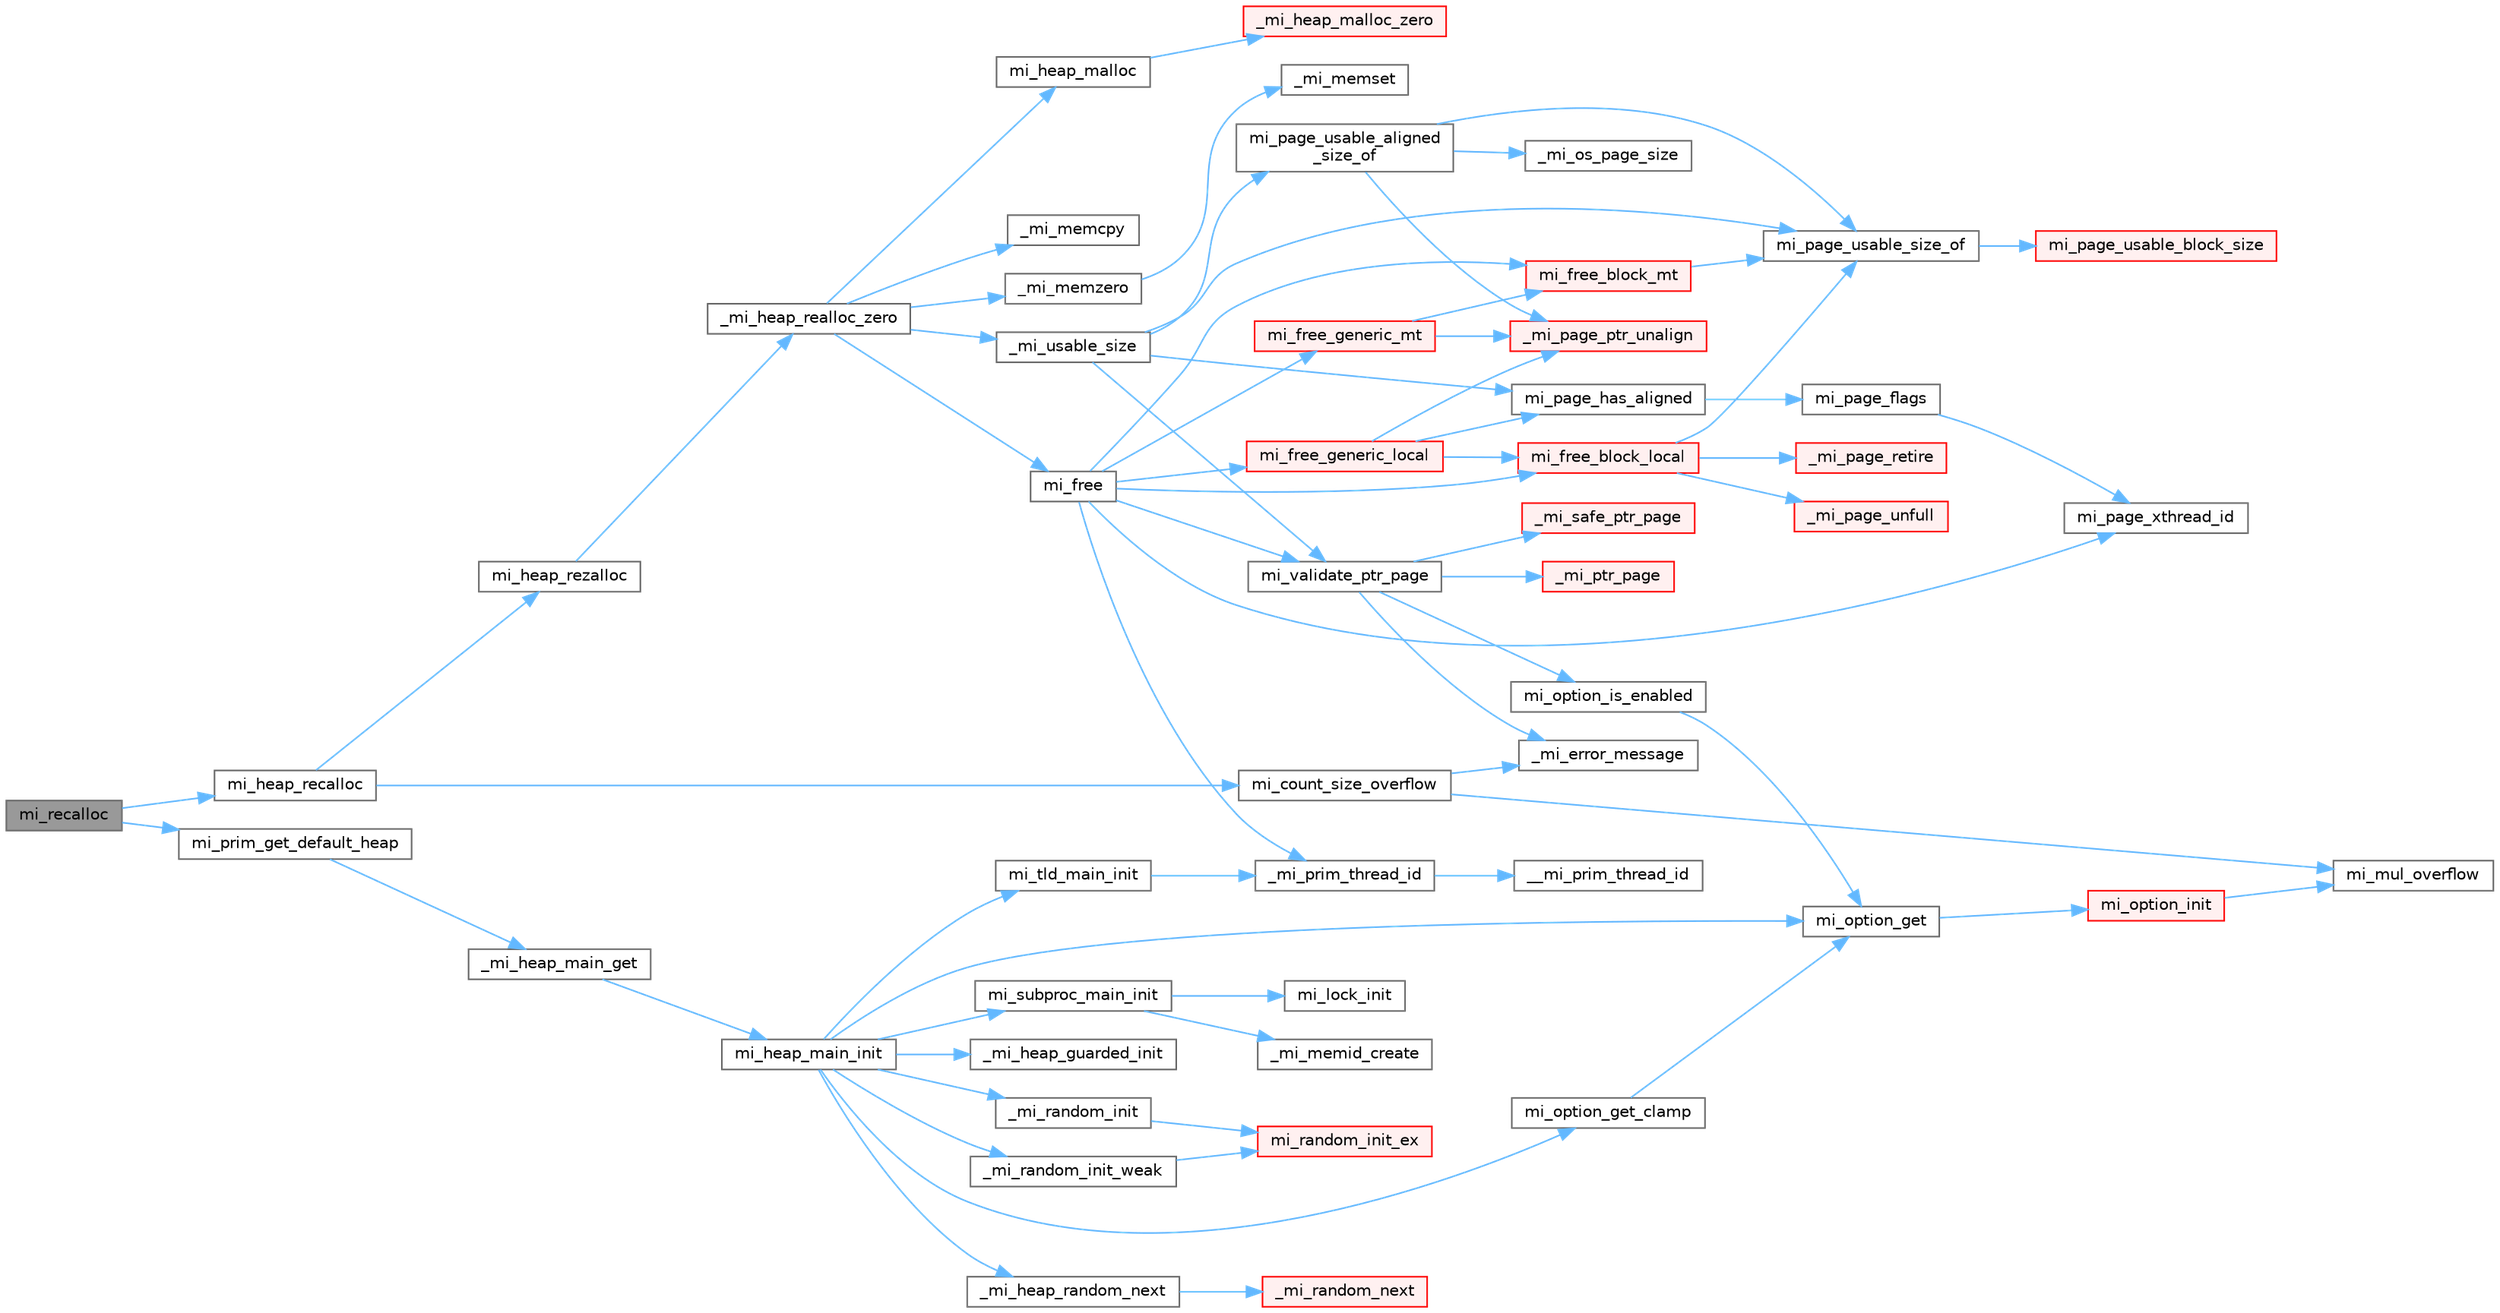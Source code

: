 digraph "mi_recalloc"
{
 // LATEX_PDF_SIZE
  bgcolor="transparent";
  edge [fontname=Helvetica,fontsize=10,labelfontname=Helvetica,labelfontsize=10];
  node [fontname=Helvetica,fontsize=10,shape=box,height=0.2,width=0.4];
  rankdir="LR";
  Node1 [id="Node000001",label="mi_recalloc",height=0.2,width=0.4,color="gray40", fillcolor="grey60", style="filled", fontcolor="black",tooltip=" "];
  Node1 -> Node2 [id="edge1_Node000001_Node000002",color="steelblue1",style="solid",tooltip=" "];
  Node2 [id="Node000002",label="mi_heap_recalloc",height=0.2,width=0.4,color="grey40", fillcolor="white", style="filled",URL="$group__zeroinit.html#gad1a0d325d930eeb80f25e3fea37aacde",tooltip=" "];
  Node2 -> Node3 [id="edge2_Node000002_Node000003",color="steelblue1",style="solid",tooltip=" "];
  Node3 [id="Node000003",label="mi_count_size_overflow",height=0.2,width=0.4,color="grey40", fillcolor="white", style="filled",URL="$_e_a_s_t_l_2packages_2mimalloc_2include_2mimalloc_2internal_8h.html#ad0741c6523fbf2e3870fd3477bf6fe91",tooltip=" "];
  Node3 -> Node4 [id="edge3_Node000003_Node000004",color="steelblue1",style="solid",tooltip=" "];
  Node4 [id="Node000004",label="_mi_error_message",height=0.2,width=0.4,color="grey40", fillcolor="white", style="filled",URL="$options_8c.html#a2bebc073bcaac71658e57bb260c2e426",tooltip=" "];
  Node3 -> Node5 [id="edge4_Node000003_Node000005",color="steelblue1",style="solid",tooltip=" "];
  Node5 [id="Node000005",label="mi_mul_overflow",height=0.2,width=0.4,color="grey40", fillcolor="white", style="filled",URL="$_e_a_s_t_l_2packages_2mimalloc_2include_2mimalloc_2internal_8h.html#abf06027911fbdc300901fb961a45e4d0",tooltip=" "];
  Node2 -> Node6 [id="edge5_Node000002_Node000006",color="steelblue1",style="solid",tooltip=" "];
  Node6 [id="Node000006",label="mi_heap_rezalloc",height=0.2,width=0.4,color="grey40", fillcolor="white", style="filled",URL="$group__zeroinit.html#ga8d8b7ebb24b513cd84d1a696048da60d",tooltip=" "];
  Node6 -> Node7 [id="edge6_Node000006_Node000007",color="steelblue1",style="solid",tooltip=" "];
  Node7 [id="Node000007",label="_mi_heap_realloc_zero",height=0.2,width=0.4,color="grey40", fillcolor="white", style="filled",URL="$alloc_8c.html#aa0a502a8b4b3af96fbc3bc6a0cf2e092",tooltip=" "];
  Node7 -> Node8 [id="edge7_Node000007_Node000008",color="steelblue1",style="solid",tooltip=" "];
  Node8 [id="Node000008",label="_mi_memcpy",height=0.2,width=0.4,color="grey40", fillcolor="white", style="filled",URL="$_e_a_s_t_l_2packages_2mimalloc_2include_2mimalloc_2internal_8h.html#aced8405f24c39af46117066bb1633924",tooltip=" "];
  Node7 -> Node9 [id="edge8_Node000007_Node000009",color="steelblue1",style="solid",tooltip=" "];
  Node9 [id="Node000009",label="_mi_memzero",height=0.2,width=0.4,color="grey40", fillcolor="white", style="filled",URL="$_e_a_s_t_l_2packages_2mimalloc_2include_2mimalloc_2internal_8h.html#a621a19b2339e1a1d23f8bc1a96eb3b54",tooltip=" "];
  Node9 -> Node10 [id="edge9_Node000009_Node000010",color="steelblue1",style="solid",tooltip=" "];
  Node10 [id="Node000010",label="_mi_memset",height=0.2,width=0.4,color="grey40", fillcolor="white", style="filled",URL="$_e_a_s_t_l_2packages_2mimalloc_2include_2mimalloc_2internal_8h.html#ae042f084f894809035813d45e3c43561",tooltip=" "];
  Node7 -> Node11 [id="edge10_Node000007_Node000011",color="steelblue1",style="solid",tooltip=" "];
  Node11 [id="Node000011",label="_mi_usable_size",height=0.2,width=0.4,color="grey40", fillcolor="white", style="filled",URL="$free_8c.html#ad2304b1ed3a49b8c20e550c060d5627d",tooltip=" "];
  Node11 -> Node12 [id="edge11_Node000011_Node000012",color="steelblue1",style="solid",tooltip=" "];
  Node12 [id="Node000012",label="mi_page_has_aligned",height=0.2,width=0.4,color="grey40", fillcolor="white", style="filled",URL="$_e_a_s_t_l_2packages_2mimalloc_2include_2mimalloc_2internal_8h.html#ae0b5641b1e2fabf59c84685e08520852",tooltip=" "];
  Node12 -> Node13 [id="edge12_Node000012_Node000013",color="steelblue1",style="solid",tooltip=" "];
  Node13 [id="Node000013",label="mi_page_flags",height=0.2,width=0.4,color="grey40", fillcolor="white", style="filled",URL="$_e_a_s_t_l_2packages_2mimalloc_2include_2mimalloc_2internal_8h.html#a3d26e50ecf7ae2045d2a6dc69c3c30c8",tooltip=" "];
  Node13 -> Node14 [id="edge13_Node000013_Node000014",color="steelblue1",style="solid",tooltip=" "];
  Node14 [id="Node000014",label="mi_page_xthread_id",height=0.2,width=0.4,color="grey40", fillcolor="white", style="filled",URL="$_e_a_s_t_l_2packages_2mimalloc_2include_2mimalloc_2internal_8h.html#af15a53be4fb9aa00af3c25632b1b1dac",tooltip=" "];
  Node11 -> Node15 [id="edge14_Node000011_Node000015",color="steelblue1",style="solid",tooltip=" "];
  Node15 [id="Node000015",label="mi_page_usable_aligned\l_size_of",height=0.2,width=0.4,color="grey40", fillcolor="white", style="filled",URL="$free_8c.html#a85c1b5ab3965f4a581f194aa06d0cf45",tooltip=" "];
  Node15 -> Node16 [id="edge15_Node000015_Node000016",color="steelblue1",style="solid",tooltip=" "];
  Node16 [id="Node000016",label="_mi_os_page_size",height=0.2,width=0.4,color="grey40", fillcolor="white", style="filled",URL="$os_8c.html#a723e4c95209d4c6282b53317473e83d5",tooltip=" "];
  Node15 -> Node17 [id="edge16_Node000015_Node000017",color="steelblue1",style="solid",tooltip=" "];
  Node17 [id="Node000017",label="_mi_page_ptr_unalign",height=0.2,width=0.4,color="red", fillcolor="#FFF0F0", style="filled",URL="$free_8c.html#a02c896f799e571b628b2d7747ca9f771",tooltip=" "];
  Node15 -> Node20 [id="edge17_Node000015_Node000020",color="steelblue1",style="solid",tooltip=" "];
  Node20 [id="Node000020",label="mi_page_usable_size_of",height=0.2,width=0.4,color="grey40", fillcolor="white", style="filled",URL="$free_8c.html#a26335e66b160c5319806a2e33f7b70e7",tooltip=" "];
  Node20 -> Node21 [id="edge18_Node000020_Node000021",color="steelblue1",style="solid",tooltip=" "];
  Node21 [id="Node000021",label="mi_page_usable_block_size",height=0.2,width=0.4,color="red", fillcolor="#FFF0F0", style="filled",URL="$_e_a_s_t_l_2packages_2mimalloc_2include_2mimalloc_2internal_8h.html#a432abca03d059a7d40d8d39617afc8f7",tooltip=" "];
  Node11 -> Node20 [id="edge19_Node000011_Node000020",color="steelblue1",style="solid",tooltip=" "];
  Node11 -> Node22 [id="edge20_Node000011_Node000022",color="steelblue1",style="solid",tooltip=" "];
  Node22 [id="Node000022",label="mi_validate_ptr_page",height=0.2,width=0.4,color="grey40", fillcolor="white", style="filled",URL="$free_8c.html#a3c325fa47ff6342dca1b913607844b93",tooltip=" "];
  Node22 -> Node4 [id="edge21_Node000022_Node000004",color="steelblue1",style="solid",tooltip=" "];
  Node22 -> Node23 [id="edge22_Node000022_Node000023",color="steelblue1",style="solid",tooltip=" "];
  Node23 [id="Node000023",label="_mi_ptr_page",height=0.2,width=0.4,color="red", fillcolor="#FFF0F0", style="filled",URL="$_e_a_s_t_l_2packages_2mimalloc_2include_2mimalloc_2internal_8h.html#acd84a462a2045538d19ecc56e6cc29f6",tooltip=" "];
  Node22 -> Node28 [id="edge23_Node000022_Node000028",color="steelblue1",style="solid",tooltip=" "];
  Node28 [id="Node000028",label="_mi_safe_ptr_page",height=0.2,width=0.4,color="red", fillcolor="#FFF0F0", style="filled",URL="$page-map_8c.html#aa93d85305e51471aa1951ab818628a63",tooltip=" "];
  Node22 -> Node30 [id="edge24_Node000022_Node000030",color="steelblue1",style="solid",tooltip=" "];
  Node30 [id="Node000030",label="mi_option_is_enabled",height=0.2,width=0.4,color="grey40", fillcolor="white", style="filled",URL="$group__options.html#ga459ad98f18b3fc9275474807fe0ca188",tooltip=" "];
  Node30 -> Node31 [id="edge25_Node000030_Node000031",color="steelblue1",style="solid",tooltip=" "];
  Node31 [id="Node000031",label="mi_option_get",height=0.2,width=0.4,color="grey40", fillcolor="white", style="filled",URL="$group__options.html#ga7e8af195cc81d3fa64ccf2662caa565a",tooltip=" "];
  Node31 -> Node32 [id="edge26_Node000031_Node000032",color="steelblue1",style="solid",tooltip=" "];
  Node32 [id="Node000032",label="mi_option_init",height=0.2,width=0.4,color="red", fillcolor="#FFF0F0", style="filled",URL="$options_8c.html#a61970c5b942f29a5dea8a39742421cfe",tooltip=" "];
  Node32 -> Node5 [id="edge27_Node000032_Node000005",color="steelblue1",style="solid",tooltip=" "];
  Node7 -> Node64 [id="edge28_Node000007_Node000064",color="steelblue1",style="solid",tooltip=" "];
  Node64 [id="Node000064",label="mi_free",height=0.2,width=0.4,color="grey40", fillcolor="white", style="filled",URL="$group__malloc.html#gaf2c7b89c327d1f60f59e68b9ea644d95",tooltip=" "];
  Node64 -> Node47 [id="edge29_Node000064_Node000047",color="steelblue1",style="solid",tooltip=" "];
  Node47 [id="Node000047",label="_mi_prim_thread_id",height=0.2,width=0.4,color="grey40", fillcolor="white", style="filled",URL="$prim_8h.html#a3875c92cbb791d0a7c69bc1fd2df6804",tooltip=" "];
  Node47 -> Node48 [id="edge30_Node000047_Node000048",color="steelblue1",style="solid",tooltip=" "];
  Node48 [id="Node000048",label="__mi_prim_thread_id",height=0.2,width=0.4,color="grey40", fillcolor="white", style="filled",URL="$prim_8h.html#a42ea20cb0253ec21dff5f6770927df20",tooltip=" "];
  Node64 -> Node65 [id="edge31_Node000064_Node000065",color="steelblue1",style="solid",tooltip=" "];
  Node65 [id="Node000065",label="mi_free_block_local",height=0.2,width=0.4,color="red", fillcolor="#FFF0F0", style="filled",URL="$free_8c.html#a4ea336aeb08fb4786186f6087a751d3c",tooltip=" "];
  Node65 -> Node66 [id="edge32_Node000065_Node000066",color="steelblue1",style="solid",tooltip=" "];
  Node66 [id="Node000066",label="_mi_page_retire",height=0.2,width=0.4,color="red", fillcolor="#FFF0F0", style="filled",URL="$page_8c.html#a54b1e58a3b88604ea8dc4d9220f4c32c",tooltip=" "];
  Node65 -> Node257 [id="edge33_Node000065_Node000257",color="steelblue1",style="solid",tooltip=" "];
  Node257 [id="Node000257",label="_mi_page_unfull",height=0.2,width=0.4,color="red", fillcolor="#FFF0F0", style="filled",URL="$page_8c.html#a56fb2dd5b89d7848f041fc2f9ad189a0",tooltip=" "];
  Node65 -> Node20 [id="edge34_Node000065_Node000020",color="steelblue1",style="solid",tooltip=" "];
  Node64 -> Node267 [id="edge35_Node000064_Node000267",color="steelblue1",style="solid",tooltip=" "];
  Node267 [id="Node000267",label="mi_free_block_mt",height=0.2,width=0.4,color="red", fillcolor="#FFF0F0", style="filled",URL="$free_8c.html#af5ffcf95b8bfc34e499ae3b203e72475",tooltip=" "];
  Node267 -> Node20 [id="edge36_Node000267_Node000020",color="steelblue1",style="solid",tooltip=" "];
  Node64 -> Node330 [id="edge37_Node000064_Node000330",color="steelblue1",style="solid",tooltip=" "];
  Node330 [id="Node000330",label="mi_free_generic_local",height=0.2,width=0.4,color="red", fillcolor="#FFF0F0", style="filled",URL="$free_8c.html#a2e61936ec89160d051a72f0d1f95424f",tooltip=" "];
  Node330 -> Node17 [id="edge38_Node000330_Node000017",color="steelblue1",style="solid",tooltip=" "];
  Node330 -> Node65 [id="edge39_Node000330_Node000065",color="steelblue1",style="solid",tooltip=" "];
  Node330 -> Node12 [id="edge40_Node000330_Node000012",color="steelblue1",style="solid",tooltip=" "];
  Node64 -> Node332 [id="edge41_Node000064_Node000332",color="steelblue1",style="solid",tooltip=" "];
  Node332 [id="Node000332",label="mi_free_generic_mt",height=0.2,width=0.4,color="red", fillcolor="#FFF0F0", style="filled",URL="$free_8c.html#acc3316883c1cf74f78cb41e5d1b46ced",tooltip=" "];
  Node332 -> Node17 [id="edge42_Node000332_Node000017",color="steelblue1",style="solid",tooltip=" "];
  Node332 -> Node267 [id="edge43_Node000332_Node000267",color="steelblue1",style="solid",tooltip=" "];
  Node64 -> Node14 [id="edge44_Node000064_Node000014",color="steelblue1",style="solid",tooltip=" "];
  Node64 -> Node22 [id="edge45_Node000064_Node000022",color="steelblue1",style="solid",tooltip=" "];
  Node7 -> Node333 [id="edge46_Node000007_Node000333",color="steelblue1",style="solid",tooltip=" "];
  Node333 [id="Node000333",label="mi_heap_malloc",height=0.2,width=0.4,color="grey40", fillcolor="white", style="filled",URL="$group__heap.html#gab374e206c7034e0d899fb934e4f4a863",tooltip=" "];
  Node333 -> Node334 [id="edge47_Node000333_Node000334",color="steelblue1",style="solid",tooltip=" "];
  Node334 [id="Node000334",label="_mi_heap_malloc_zero",height=0.2,width=0.4,color="red", fillcolor="#FFF0F0", style="filled",URL="$alloc_8c.html#a4f6dd9bc8d4e47e98566ee77883d703e",tooltip=" "];
  Node1 -> Node277 [id="edge48_Node000001_Node000277",color="steelblue1",style="solid",tooltip=" "];
  Node277 [id="Node000277",label="mi_prim_get_default_heap",height=0.2,width=0.4,color="grey40", fillcolor="white", style="filled",URL="$prim_8h.html#a986e62564728229db3ccecbd6e97fd98",tooltip=" "];
  Node277 -> Node278 [id="edge49_Node000277_Node000278",color="steelblue1",style="solid",tooltip=" "];
  Node278 [id="Node000278",label="_mi_heap_main_get",height=0.2,width=0.4,color="grey40", fillcolor="white", style="filled",URL="$_e_a_s_t_l_2packages_2mimalloc_2src_2init_8c.html#a1feeb4148fb048caf23361152895a55c",tooltip=" "];
  Node278 -> Node279 [id="edge50_Node000278_Node000279",color="steelblue1",style="solid",tooltip=" "];
  Node279 [id="Node000279",label="mi_heap_main_init",height=0.2,width=0.4,color="grey40", fillcolor="white", style="filled",URL="$_e_a_s_t_l_2packages_2mimalloc_2src_2init_8c.html#a5d8b12ae7942ecf3eb4e8ffd313a263a",tooltip=" "];
  Node279 -> Node280 [id="edge51_Node000279_Node000280",color="steelblue1",style="solid",tooltip=" "];
  Node280 [id="Node000280",label="_mi_heap_guarded_init",height=0.2,width=0.4,color="grey40", fillcolor="white", style="filled",URL="$_e_a_s_t_l_2packages_2mimalloc_2src_2init_8c.html#a70e3672a1e08dcb5e7e311d403693394",tooltip=" "];
  Node279 -> Node281 [id="edge52_Node000279_Node000281",color="steelblue1",style="solid",tooltip=" "];
  Node281 [id="Node000281",label="_mi_heap_random_next",height=0.2,width=0.4,color="grey40", fillcolor="white", style="filled",URL="$heap_8c.html#a68ddb5f2c595ea9d4e8d450342b4713c",tooltip=" "];
  Node281 -> Node282 [id="edge53_Node000281_Node000282",color="steelblue1",style="solid",tooltip=" "];
  Node282 [id="Node000282",label="_mi_random_next",height=0.2,width=0.4,color="red", fillcolor="#FFF0F0", style="filled",URL="$random_8c.html#ae7c0ab020aad85edd43240680cc4f76e",tooltip=" "];
  Node279 -> Node287 [id="edge54_Node000279_Node000287",color="steelblue1",style="solid",tooltip=" "];
  Node287 [id="Node000287",label="_mi_random_init",height=0.2,width=0.4,color="grey40", fillcolor="white", style="filled",URL="$random_8c.html#aca9dc8a900f1b727e326063778b2eee1",tooltip=" "];
  Node287 -> Node288 [id="edge55_Node000287_Node000288",color="steelblue1",style="solid",tooltip=" "];
  Node288 [id="Node000288",label="mi_random_init_ex",height=0.2,width=0.4,color="red", fillcolor="#FFF0F0", style="filled",URL="$random_8c.html#ab23662b29a587205a8f597fa5a2e1de6",tooltip=" "];
  Node279 -> Node296 [id="edge56_Node000279_Node000296",color="steelblue1",style="solid",tooltip=" "];
  Node296 [id="Node000296",label="_mi_random_init_weak",height=0.2,width=0.4,color="grey40", fillcolor="white", style="filled",URL="$random_8c.html#a6bfdbdbf180aa56ff5697e0f2e3ca49a",tooltip=" "];
  Node296 -> Node288 [id="edge57_Node000296_Node000288",color="steelblue1",style="solid",tooltip=" "];
  Node279 -> Node31 [id="edge58_Node000279_Node000031",color="steelblue1",style="solid",tooltip=" "];
  Node279 -> Node224 [id="edge59_Node000279_Node000224",color="steelblue1",style="solid",tooltip=" "];
  Node224 [id="Node000224",label="mi_option_get_clamp",height=0.2,width=0.4,color="grey40", fillcolor="white", style="filled",URL="$group__options.html#ga96ad9c406338bd314cfe878cfc9bf723",tooltip=" "];
  Node224 -> Node31 [id="edge60_Node000224_Node000031",color="steelblue1",style="solid",tooltip=" "];
  Node279 -> Node297 [id="edge61_Node000279_Node000297",color="steelblue1",style="solid",tooltip=" "];
  Node297 [id="Node000297",label="mi_subproc_main_init",height=0.2,width=0.4,color="grey40", fillcolor="white", style="filled",URL="$_e_a_s_t_l_2packages_2mimalloc_2src_2init_8c.html#a51b6f4fa5d8cbde3881bf41e2a9d7a73",tooltip=" "];
  Node297 -> Node205 [id="edge62_Node000297_Node000205",color="steelblue1",style="solid",tooltip=" "];
  Node205 [id="Node000205",label="_mi_memid_create",height=0.2,width=0.4,color="grey40", fillcolor="white", style="filled",URL="$_e_a_s_t_l_2packages_2mimalloc_2include_2mimalloc_2internal_8h.html#a666352100ead3b22c4cd8ac803b1b1f8",tooltip=" "];
  Node297 -> Node298 [id="edge63_Node000297_Node000298",color="steelblue1",style="solid",tooltip=" "];
  Node298 [id="Node000298",label="mi_lock_init",height=0.2,width=0.4,color="grey40", fillcolor="white", style="filled",URL="$_e_a_s_t_l_2packages_2mimalloc_2include_2mimalloc_2atomic_8h.html#a0aad6b1ce67a3a8f2c712d86cadc125e",tooltip=" "];
  Node279 -> Node299 [id="edge64_Node000279_Node000299",color="steelblue1",style="solid",tooltip=" "];
  Node299 [id="Node000299",label="mi_tld_main_init",height=0.2,width=0.4,color="grey40", fillcolor="white", style="filled",URL="$_e_a_s_t_l_2packages_2mimalloc_2src_2init_8c.html#a5b314759773d0dc745240cdf90e7f1b0",tooltip=" "];
  Node299 -> Node47 [id="edge65_Node000299_Node000047",color="steelblue1",style="solid",tooltip=" "];
}
